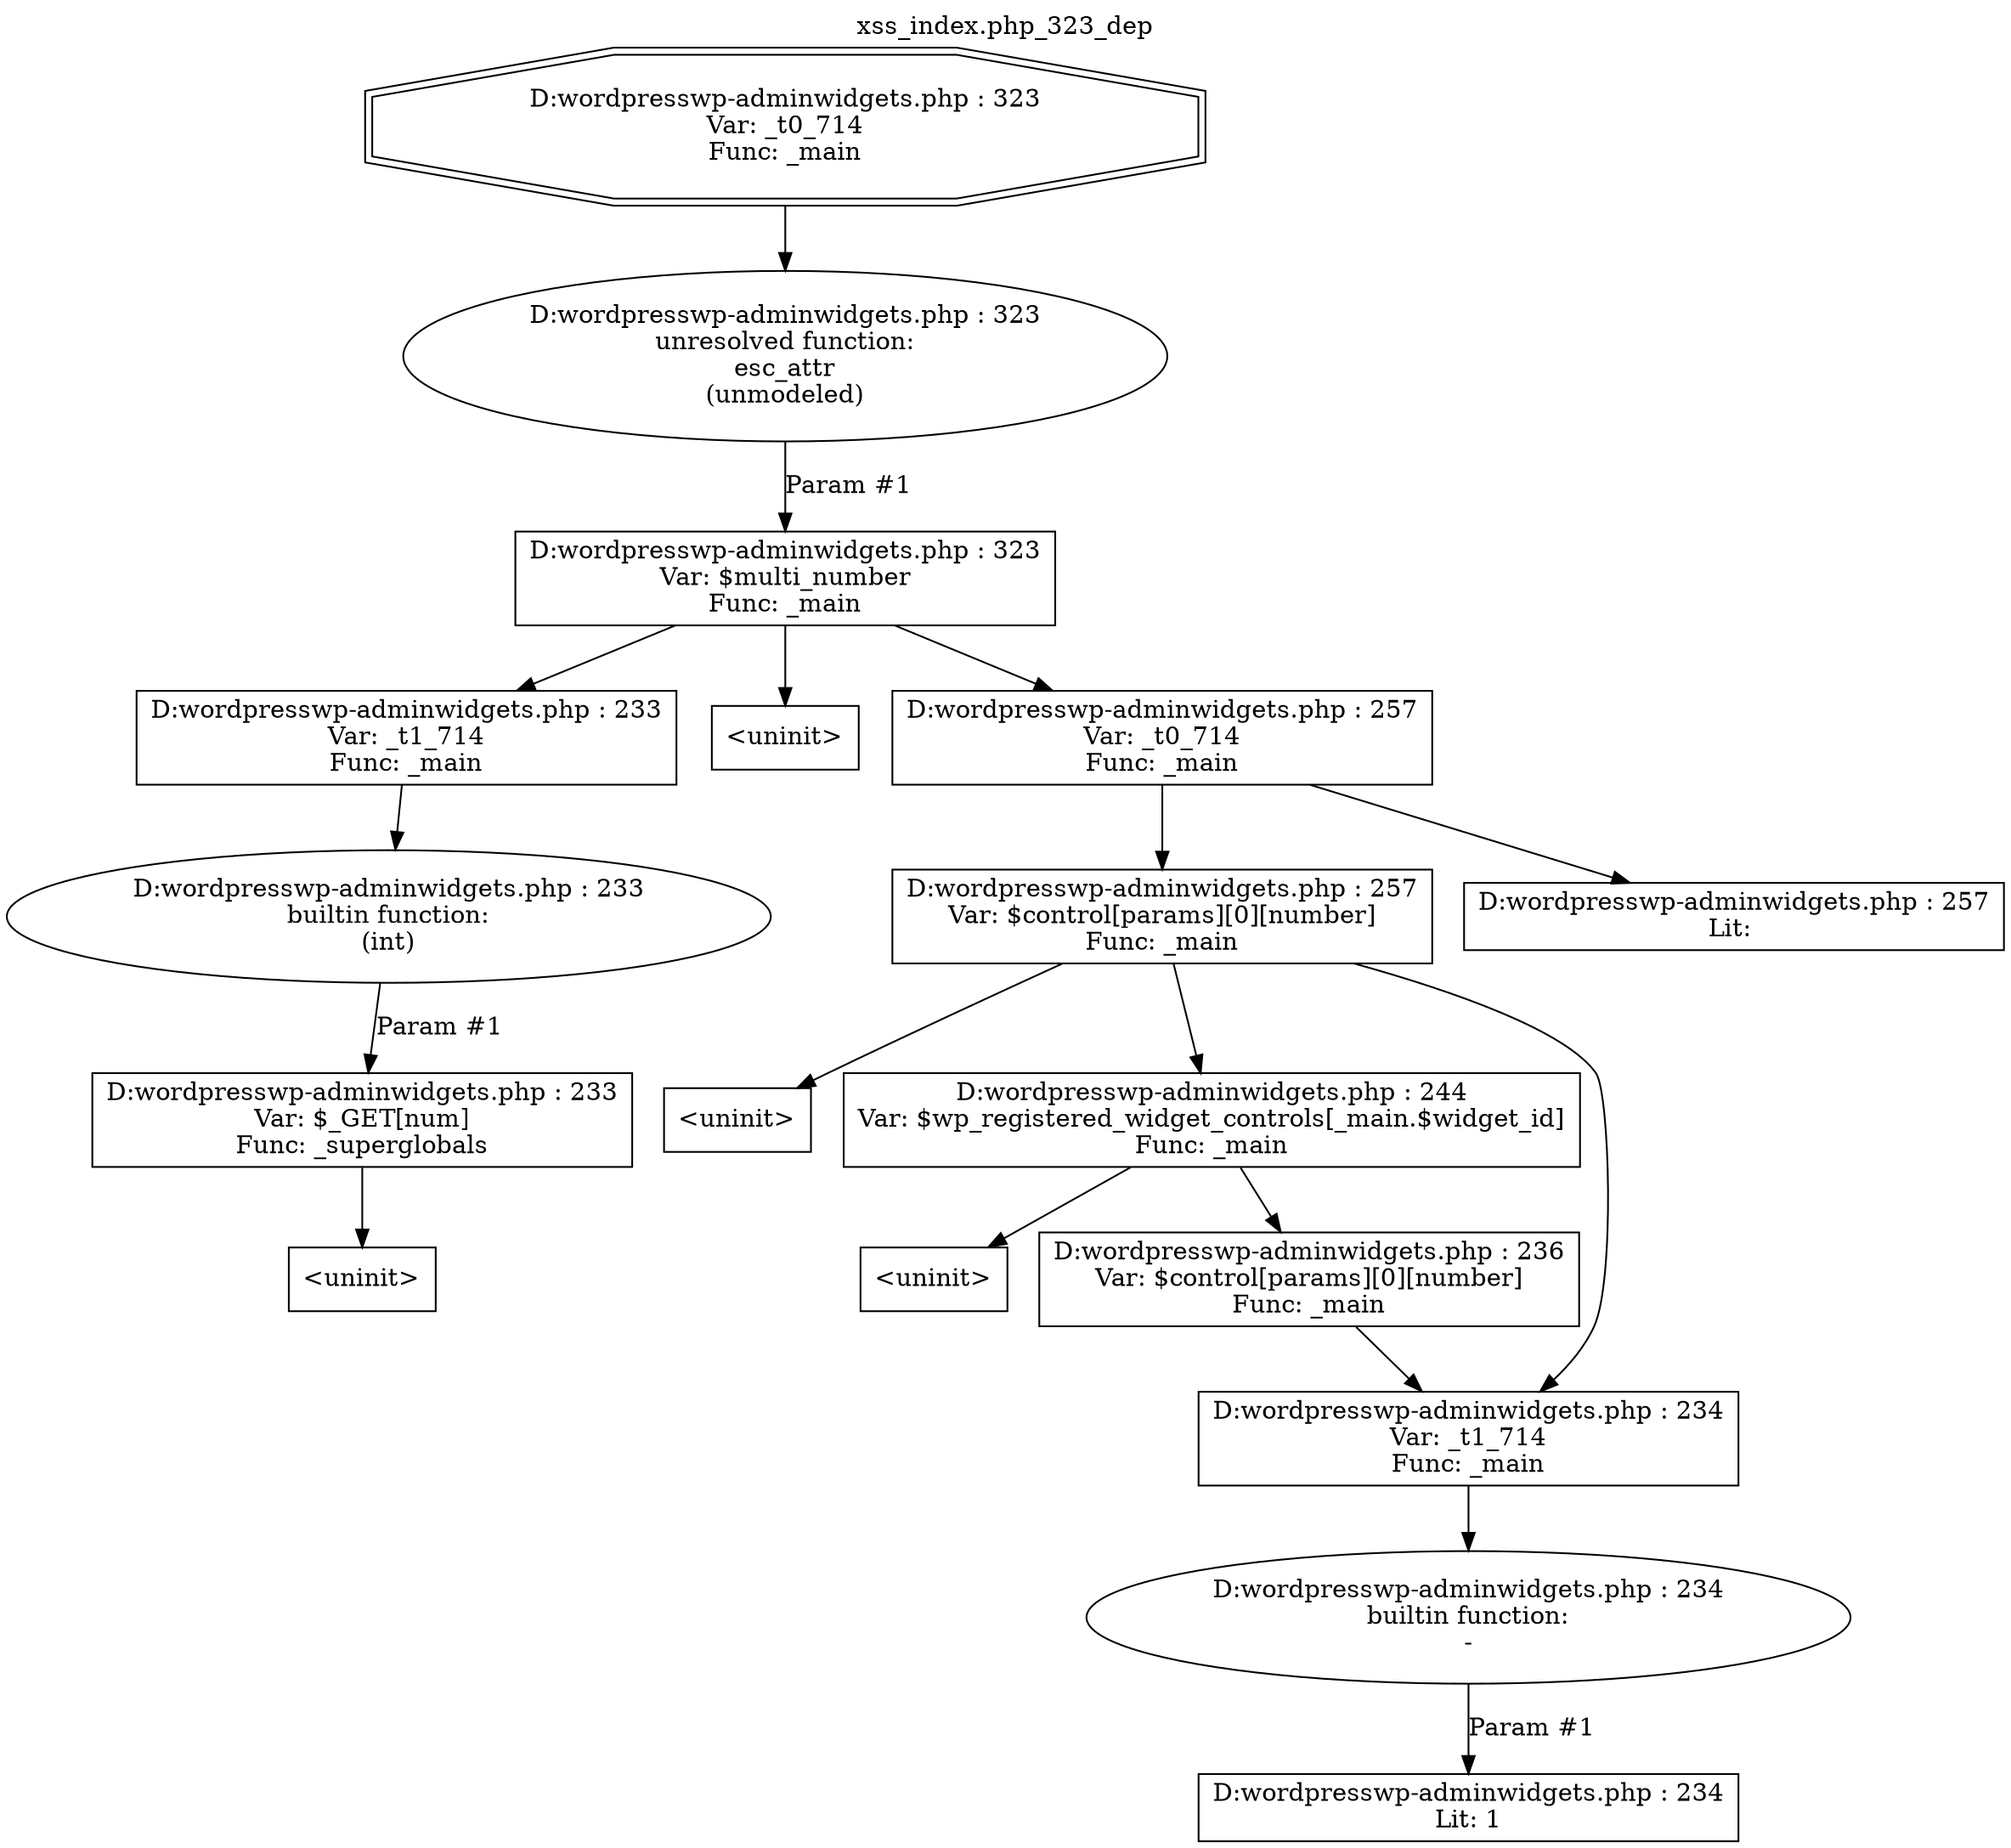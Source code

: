 digraph cfg {
  label="xss_index.php_323_dep";
  labelloc=t;
  n1 [shape=doubleoctagon, label="D:\wordpress\wp-admin\widgets.php : 323\nVar: _t0_714\nFunc: _main\n"];
  n2 [shape=ellipse, label="D:\wordpress\wp-admin\widgets.php : 323\nunresolved function:\nesc_attr\n(unmodeled)\n"];
  n3 [shape=box, label="D:\wordpress\wp-admin\widgets.php : 323\nVar: $multi_number\nFunc: _main\n"];
  n4 [shape=box, label="D:\wordpress\wp-admin\widgets.php : 233\nVar: _t1_714\nFunc: _main\n"];
  n5 [shape=ellipse, label="D:\wordpress\wp-admin\widgets.php : 233\nbuiltin function:\n(int)\n"];
  n6 [shape=box, label="D:\wordpress\wp-admin\widgets.php : 233\nVar: $_GET[num]\nFunc: _superglobals\n"];
  n7 [shape=box, label="<uninit>"];
  n8 [shape=box, label="<uninit>"];
  n9 [shape=box, label="D:\wordpress\wp-admin\widgets.php : 257\nVar: _t0_714\nFunc: _main\n"];
  n10 [shape=box, label="D:\wordpress\wp-admin\widgets.php : 257\nVar: $control[params][0][number]\nFunc: _main\n"];
  n11 [shape=box, label="<uninit>"];
  n12 [shape=box, label="D:\wordpress\wp-admin\widgets.php : 244\nVar: $wp_registered_widget_controls[_main.$widget_id]\nFunc: _main\n"];
  n13 [shape=box, label="<uninit>"];
  n14 [shape=box, label="D:\wordpress\wp-admin\widgets.php : 236\nVar: $control[params][0][number]\nFunc: _main\n"];
  n15 [shape=box, label="D:\wordpress\wp-admin\widgets.php : 234\nVar: _t1_714\nFunc: _main\n"];
  n16 [shape=ellipse, label="D:\wordpress\wp-admin\widgets.php : 234\nbuiltin function:\n-\n"];
  n17 [shape=box, label="D:\wordpress\wp-admin\widgets.php : 234\nLit: 1\n"];
  n18 [shape=box, label="D:\wordpress\wp-admin\widgets.php : 257\nLit: \n"];
  n1 -> n2;
  n4 -> n5;
  n6 -> n7;
  n5 -> n6[label="Param #1"];
  n3 -> n4;
  n3 -> n8;
  n3 -> n9;
  n10 -> n11;
  n10 -> n12;
  n10 -> n15;
  n12 -> n13;
  n12 -> n14;
  n15 -> n16;
  n16 -> n17[label="Param #1"];
  n14 -> n15;
  n9 -> n10;
  n9 -> n18;
  n2 -> n3[label="Param #1"];
}

